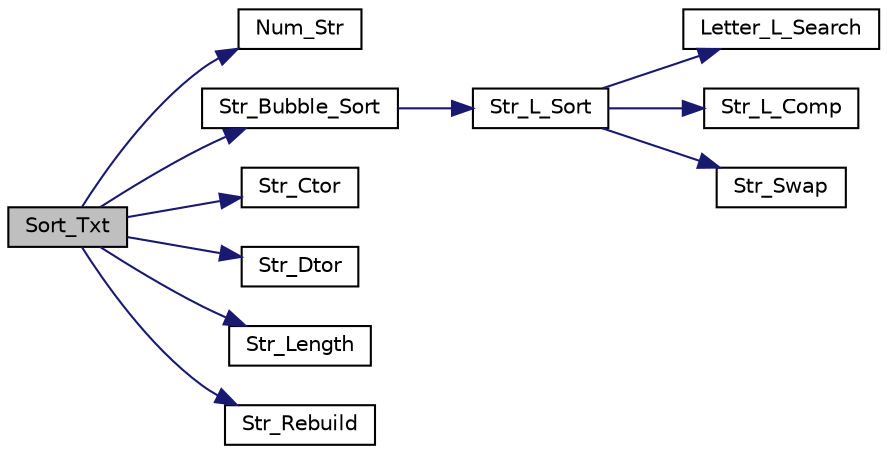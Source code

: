 digraph "Sort_Txt"
{
 // LATEX_PDF_SIZE
  edge [fontname="Helvetica",fontsize="10",labelfontname="Helvetica",labelfontsize="10"];
  node [fontname="Helvetica",fontsize="10",shape=record];
  rankdir="LR";
  Node1 [label="Sort_Txt",height=0.2,width=0.4,color="black", fillcolor="grey75", style="filled", fontcolor="black",tooltip="Sorting of text."];
  Node1 -> Node2 [color="midnightblue",fontsize="10",style="solid",fontname="Helvetica"];
  Node2 [label="Num_Str",height=0.2,width=0.4,color="black", fillcolor="white", style="filled",URL="$sort__by__alphabet_8cpp.html#a27eb68f0cbd1dc390689a9179215f552",tooltip="Counts number of strings in buffer and assigns this number to txt.len."];
  Node1 -> Node3 [color="midnightblue",fontsize="10",style="solid",fontname="Helvetica"];
  Node3 [label="Str_Bubble_Sort",height=0.2,width=0.4,color="black", fillcolor="white", style="filled",URL="$sort__by__alphabet_8cpp.html#a420fa3764280aaa403350273c1ebc4fe",tooltip="Consists of sorting algorithm (uses bubble sorting algorithm)"];
  Node3 -> Node4 [color="midnightblue",fontsize="10",style="solid",fontname="Helvetica"];
  Node4 [label="Str_L_Sort",height=0.2,width=0.4,color="black", fillcolor="white", style="filled",URL="$sort__by__alphabet_8cpp.html#a91176073a00f82d4de61551f3880e6fc",tooltip="Consists of comparing algorithm."];
  Node4 -> Node5 [color="midnightblue",fontsize="10",style="solid",fontname="Helvetica"];
  Node5 [label="Letter_L_Search",height=0.2,width=0.4,color="black", fillcolor="white", style="filled",URL="$sort__by__alphabet_8cpp.html#a80532fc5d9021b5c367a07c4f8d2467f",tooltip="Searching for the first letter in string from its beginning"];
  Node4 -> Node6 [color="midnightblue",fontsize="10",style="solid",fontname="Helvetica"];
  Node6 [label="Str_L_Comp",height=0.2,width=0.4,color="black", fillcolor="white", style="filled",URL="$sort__by__alphabet_8cpp.html#ac4b79f7a8354564cdc8aa0a80993fba2",tooltip="Comparator of two consecutive strings from their array."];
  Node4 -> Node7 [color="midnightblue",fontsize="10",style="solid",fontname="Helvetica"];
  Node7 [label="Str_Swap",height=0.2,width=0.4,color="black", fillcolor="white", style="filled",URL="$sort__by__alphabet_8cpp.html#a8488adecb0a7699b91339becba4c4f7a",tooltip="Swaps two consecutive strings in their array."];
  Node1 -> Node8 [color="midnightblue",fontsize="10",style="solid",fontname="Helvetica"];
  Node8 [label="Str_Ctor",height=0.2,width=0.4,color="black", fillcolor="white", style="filled",URL="$sort__by__alphabet_8cpp.html#a05eea820f5c67a4c04c01d16fe448f4c",tooltip="Constructor of array of str_t strings."];
  Node1 -> Node9 [color="midnightblue",fontsize="10",style="solid",fontname="Helvetica"];
  Node9 [label="Str_Dtor",height=0.2,width=0.4,color="black", fillcolor="white", style="filled",URL="$sort__by__alphabet_8cpp.html#a8dfc007ad703492df716a7071eb460df",tooltip="Desctructor of array of str_t strings."];
  Node1 -> Node10 [color="midnightblue",fontsize="10",style="solid",fontname="Helvetica"];
  Node10 [label="Str_Length",height=0.2,width=0.4,color="black", fillcolor="white", style="filled",URL="$sort__by__alphabet_8cpp.html#a46de579a31b114e07d8ef1236d16bd90",tooltip="Counts length of every string in txt file."];
  Node1 -> Node11 [color="midnightblue",fontsize="10",style="solid",fontname="Helvetica"];
  Node11 [label="Str_Rebuild",height=0.2,width=0.4,color="black", fillcolor="white", style="filled",URL="$sort__by__alphabet_8cpp.html#a4ebff2ee9de5cf5b3d19ec01d6c7ed48",tooltip="Writes sorted strings back to buffer."];
}
